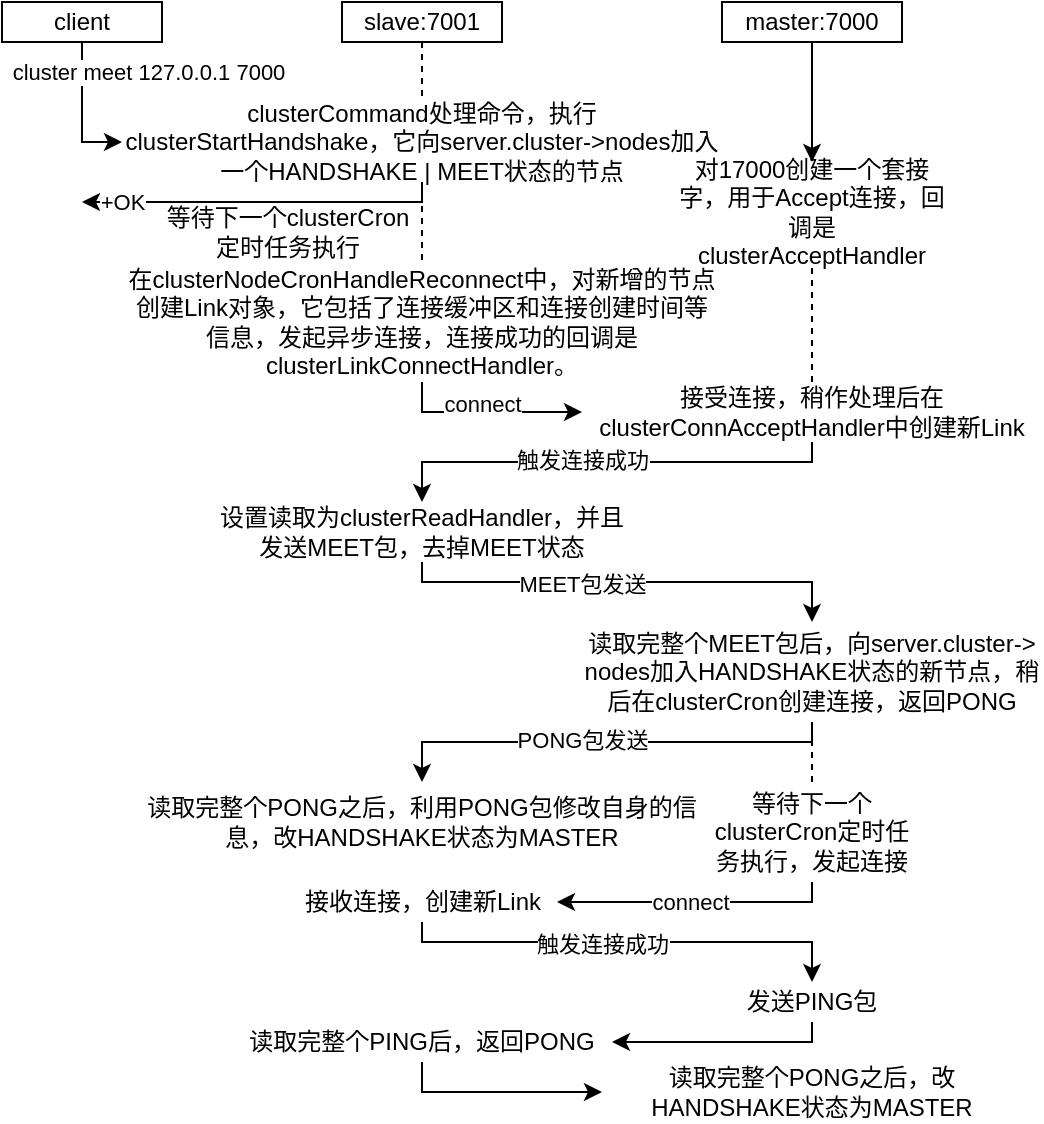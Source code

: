 <mxfile version="24.7.7">
  <diagram name="第 1 页" id="b1OBJEASuBoolYi9zKbh">
    <mxGraphModel dx="1207" dy="691" grid="1" gridSize="10" guides="1" tooltips="1" connect="1" arrows="1" fold="1" page="1" pageScale="1" pageWidth="827" pageHeight="1169" math="0" shadow="0">
      <root>
        <mxCell id="0" />
        <mxCell id="1" parent="0" />
        <mxCell id="wjXmUdHxZVY_6CkB7Vkd-6" style="edgeStyle=orthogonalEdgeStyle;rounded=0;orthogonalLoop=1;jettySize=auto;html=1;entryX=0;entryY=0.5;entryDx=0;entryDy=0;exitX=0.5;exitY=1;exitDx=0;exitDy=0;" edge="1" parent="1" source="wjXmUdHxZVY_6CkB7Vkd-2" target="wjXmUdHxZVY_6CkB7Vkd-7">
          <mxGeometry relative="1" as="geometry">
            <mxPoint x="80" y="130" as="targetPoint" />
            <Array as="points">
              <mxPoint x="110" y="110" />
            </Array>
          </mxGeometry>
        </mxCell>
        <mxCell id="wjXmUdHxZVY_6CkB7Vkd-8" value="cluster meet 127.0.0.1 7000" style="edgeLabel;html=1;align=center;verticalAlign=middle;resizable=0;points=[];" vertex="1" connectable="0" parent="wjXmUdHxZVY_6CkB7Vkd-6">
          <mxGeometry x="-0.113" y="-1" relative="1" as="geometry">
            <mxPoint x="34" y="-16" as="offset" />
          </mxGeometry>
        </mxCell>
        <mxCell id="wjXmUdHxZVY_6CkB7Vkd-2" value="client" style="rounded=0;whiteSpace=wrap;html=1;" vertex="1" parent="1">
          <mxGeometry x="70" y="40" width="80" height="20" as="geometry" />
        </mxCell>
        <mxCell id="wjXmUdHxZVY_6CkB7Vkd-3" value="slave:7001" style="rounded=0;whiteSpace=wrap;html=1;" vertex="1" parent="1">
          <mxGeometry x="240" y="40" width="80" height="20" as="geometry" />
        </mxCell>
        <mxCell id="wjXmUdHxZVY_6CkB7Vkd-18" style="edgeStyle=orthogonalEdgeStyle;rounded=0;orthogonalLoop=1;jettySize=auto;html=1;entryX=0.5;entryY=0;entryDx=0;entryDy=0;" edge="1" parent="1" source="wjXmUdHxZVY_6CkB7Vkd-4" target="wjXmUdHxZVY_6CkB7Vkd-17">
          <mxGeometry relative="1" as="geometry" />
        </mxCell>
        <mxCell id="wjXmUdHxZVY_6CkB7Vkd-4" value="master:7000" style="rounded=0;whiteSpace=wrap;html=1;" vertex="1" parent="1">
          <mxGeometry x="430" y="40" width="90" height="20" as="geometry" />
        </mxCell>
        <mxCell id="wjXmUdHxZVY_6CkB7Vkd-13" style="edgeStyle=orthogonalEdgeStyle;rounded=0;orthogonalLoop=1;jettySize=auto;html=1;" edge="1" parent="1" source="wjXmUdHxZVY_6CkB7Vkd-7">
          <mxGeometry relative="1" as="geometry">
            <mxPoint x="110" y="140" as="targetPoint" />
            <Array as="points">
              <mxPoint x="280" y="140" />
            </Array>
          </mxGeometry>
        </mxCell>
        <mxCell id="wjXmUdHxZVY_6CkB7Vkd-14" value="+OK" style="edgeLabel;html=1;align=center;verticalAlign=middle;resizable=0;points=[];" vertex="1" connectable="0" parent="wjXmUdHxZVY_6CkB7Vkd-13">
          <mxGeometry x="0.491" y="-1" relative="1" as="geometry">
            <mxPoint x="-26" y="1" as="offset" />
          </mxGeometry>
        </mxCell>
        <mxCell id="wjXmUdHxZVY_6CkB7Vkd-7" value="clusterCommand处理命令，执行clusterStartHandshake，它向server.cluster-&amp;gt;nodes加入一个HANDSHAKE | MEET状态的节点" style="text;html=1;align=center;verticalAlign=middle;whiteSpace=wrap;rounded=0;" vertex="1" parent="1">
          <mxGeometry x="130" y="90" width="300" height="40" as="geometry" />
        </mxCell>
        <mxCell id="wjXmUdHxZVY_6CkB7Vkd-10" value="" style="endArrow=none;dashed=1;html=1;rounded=0;exitX=0.5;exitY=1;exitDx=0;exitDy=0;entryX=0.5;entryY=0;entryDx=0;entryDy=0;" edge="1" parent="1" source="wjXmUdHxZVY_6CkB7Vkd-3" target="wjXmUdHxZVY_6CkB7Vkd-7">
          <mxGeometry width="50" height="50" relative="1" as="geometry">
            <mxPoint x="390" y="160" as="sourcePoint" />
            <mxPoint x="440" y="110" as="targetPoint" />
          </mxGeometry>
        </mxCell>
        <mxCell id="wjXmUdHxZVY_6CkB7Vkd-22" style="edgeStyle=orthogonalEdgeStyle;rounded=0;orthogonalLoop=1;jettySize=auto;html=1;entryX=0;entryY=0.5;entryDx=0;entryDy=0;" edge="1" parent="1" source="wjXmUdHxZVY_6CkB7Vkd-11" target="wjXmUdHxZVY_6CkB7Vkd-21">
          <mxGeometry relative="1" as="geometry">
            <Array as="points">
              <mxPoint x="280" y="245" />
            </Array>
          </mxGeometry>
        </mxCell>
        <mxCell id="wjXmUdHxZVY_6CkB7Vkd-23" value="connect" style="edgeLabel;html=1;align=center;verticalAlign=middle;resizable=0;points=[];" vertex="1" connectable="0" parent="wjXmUdHxZVY_6CkB7Vkd-22">
          <mxGeometry x="-0.054" y="4" relative="1" as="geometry">
            <mxPoint as="offset" />
          </mxGeometry>
        </mxCell>
        <mxCell id="wjXmUdHxZVY_6CkB7Vkd-11" value="在clusterNodeCronHandleReconnect中，对新增的节点创建Link对象，它包括了连接缓冲区和连接创建时间等信息，发起异步连接，连接成功的回调是clusterLinkConnectHandler。" style="text;html=1;align=center;verticalAlign=middle;whiteSpace=wrap;rounded=0;" vertex="1" parent="1">
          <mxGeometry x="130" y="170" width="300" height="60" as="geometry" />
        </mxCell>
        <mxCell id="wjXmUdHxZVY_6CkB7Vkd-12" value="" style="endArrow=none;dashed=1;html=1;rounded=0;exitX=0.5;exitY=1;exitDx=0;exitDy=0;entryX=0.5;entryY=0;entryDx=0;entryDy=0;" edge="1" parent="1" source="wjXmUdHxZVY_6CkB7Vkd-7" target="wjXmUdHxZVY_6CkB7Vkd-11">
          <mxGeometry width="50" height="50" relative="1" as="geometry">
            <mxPoint x="290" y="70" as="sourcePoint" />
            <mxPoint x="290" y="90" as="targetPoint" />
          </mxGeometry>
        </mxCell>
        <mxCell id="wjXmUdHxZVY_6CkB7Vkd-15" value="等待下一个clusterCron定时任务执行" style="text;html=1;align=center;verticalAlign=middle;whiteSpace=wrap;rounded=0;" vertex="1" parent="1">
          <mxGeometry x="150" y="140" width="126" height="30" as="geometry" />
        </mxCell>
        <mxCell id="wjXmUdHxZVY_6CkB7Vkd-17" value="对17000创建一个套接字，用于Accept连接，回调是clusterAcceptHandler" style="text;html=1;align=center;verticalAlign=middle;whiteSpace=wrap;rounded=0;" vertex="1" parent="1">
          <mxGeometry x="405" y="120" width="140" height="50" as="geometry" />
        </mxCell>
        <mxCell id="wjXmUdHxZVY_6CkB7Vkd-19" value="" style="endArrow=none;dashed=1;html=1;rounded=0;entryX=0.5;entryY=1;entryDx=0;entryDy=0;exitX=0.5;exitY=0;exitDx=0;exitDy=0;" edge="1" parent="1" source="wjXmUdHxZVY_6CkB7Vkd-21" target="wjXmUdHxZVY_6CkB7Vkd-17">
          <mxGeometry width="50" height="50" relative="1" as="geometry">
            <mxPoint x="475" y="220" as="sourcePoint" />
            <mxPoint x="440" y="110" as="targetPoint" />
          </mxGeometry>
        </mxCell>
        <mxCell id="wjXmUdHxZVY_6CkB7Vkd-25" style="edgeStyle=orthogonalEdgeStyle;rounded=0;orthogonalLoop=1;jettySize=auto;html=1;entryX=0.5;entryY=0;entryDx=0;entryDy=0;" edge="1" parent="1" source="wjXmUdHxZVY_6CkB7Vkd-21" target="wjXmUdHxZVY_6CkB7Vkd-24">
          <mxGeometry relative="1" as="geometry">
            <Array as="points">
              <mxPoint x="475" y="270" />
              <mxPoint x="280" y="270" />
            </Array>
          </mxGeometry>
        </mxCell>
        <mxCell id="wjXmUdHxZVY_6CkB7Vkd-26" value="触发连接成功" style="edgeLabel;html=1;align=center;verticalAlign=middle;resizable=0;points=[];" vertex="1" connectable="0" parent="wjXmUdHxZVY_6CkB7Vkd-25">
          <mxGeometry x="0.325" y="-1" relative="1" as="geometry">
            <mxPoint x="24" as="offset" />
          </mxGeometry>
        </mxCell>
        <mxCell id="wjXmUdHxZVY_6CkB7Vkd-21" value="接受连接，稍作处理后在clusterConnAcceptHandler中创建新Link" style="text;html=1;align=center;verticalAlign=middle;whiteSpace=wrap;rounded=0;" vertex="1" parent="1">
          <mxGeometry x="360" y="230" width="230" height="30" as="geometry" />
        </mxCell>
        <mxCell id="wjXmUdHxZVY_6CkB7Vkd-31" style="edgeStyle=orthogonalEdgeStyle;rounded=0;orthogonalLoop=1;jettySize=auto;html=1;entryX=0.5;entryY=0;entryDx=0;entryDy=0;" edge="1" parent="1" source="wjXmUdHxZVY_6CkB7Vkd-24" target="wjXmUdHxZVY_6CkB7Vkd-30">
          <mxGeometry relative="1" as="geometry">
            <Array as="points">
              <mxPoint x="280" y="330" />
              <mxPoint x="475" y="330" />
            </Array>
          </mxGeometry>
        </mxCell>
        <mxCell id="wjXmUdHxZVY_6CkB7Vkd-32" value="MEET包发送" style="edgeLabel;html=1;align=center;verticalAlign=middle;resizable=0;points=[];" vertex="1" connectable="0" parent="wjXmUdHxZVY_6CkB7Vkd-31">
          <mxGeometry x="-0.493" y="-1" relative="1" as="geometry">
            <mxPoint x="33" as="offset" />
          </mxGeometry>
        </mxCell>
        <mxCell id="wjXmUdHxZVY_6CkB7Vkd-24" value="设置读取为clusterReadHandler，并且发送MEET包，去掉MEET状态" style="text;html=1;align=center;verticalAlign=middle;whiteSpace=wrap;rounded=0;" vertex="1" parent="1">
          <mxGeometry x="175" y="290" width="210" height="30" as="geometry" />
        </mxCell>
        <mxCell id="wjXmUdHxZVY_6CkB7Vkd-34" style="edgeStyle=orthogonalEdgeStyle;rounded=0;orthogonalLoop=1;jettySize=auto;html=1;entryX=0.5;entryY=0;entryDx=0;entryDy=0;" edge="1" parent="1" source="wjXmUdHxZVY_6CkB7Vkd-30" target="wjXmUdHxZVY_6CkB7Vkd-33">
          <mxGeometry relative="1" as="geometry">
            <Array as="points">
              <mxPoint x="475" y="410" />
              <mxPoint x="280" y="410" />
            </Array>
          </mxGeometry>
        </mxCell>
        <mxCell id="wjXmUdHxZVY_6CkB7Vkd-35" value="PONG包发送" style="edgeLabel;html=1;align=center;verticalAlign=middle;resizable=0;points=[];" vertex="1" connectable="0" parent="wjXmUdHxZVY_6CkB7Vkd-34">
          <mxGeometry x="0.254" y="-1" relative="1" as="geometry">
            <mxPoint x="16" as="offset" />
          </mxGeometry>
        </mxCell>
        <mxCell id="wjXmUdHxZVY_6CkB7Vkd-30" value="读取完整个MEET包后，向server.cluster-&amp;gt; nodes加入HANDSHAKE状态的新节点，稍后在clusterCron创建连接，返回PONG" style="text;html=1;align=center;verticalAlign=middle;whiteSpace=wrap;rounded=0;" vertex="1" parent="1">
          <mxGeometry x="360" y="350" width="230" height="50" as="geometry" />
        </mxCell>
        <mxCell id="wjXmUdHxZVY_6CkB7Vkd-33" value="读取完整个PONG之后，利用PONG包修改自身的信息，改HANDSHAKE状态为MASTER" style="text;html=1;align=center;verticalAlign=middle;whiteSpace=wrap;rounded=0;" vertex="1" parent="1">
          <mxGeometry x="130" y="430" width="300" height="40" as="geometry" />
        </mxCell>
        <mxCell id="wjXmUdHxZVY_6CkB7Vkd-41" style="edgeStyle=orthogonalEdgeStyle;rounded=0;orthogonalLoop=1;jettySize=auto;html=1;" edge="1" parent="1" source="wjXmUdHxZVY_6CkB7Vkd-36" target="wjXmUdHxZVY_6CkB7Vkd-38">
          <mxGeometry relative="1" as="geometry">
            <Array as="points">
              <mxPoint x="475" y="490" />
            </Array>
          </mxGeometry>
        </mxCell>
        <mxCell id="wjXmUdHxZVY_6CkB7Vkd-42" value="connect" style="edgeLabel;html=1;align=center;verticalAlign=middle;resizable=0;points=[];" vertex="1" connectable="0" parent="wjXmUdHxZVY_6CkB7Vkd-41">
          <mxGeometry x="0.04" relative="1" as="geometry">
            <mxPoint as="offset" />
          </mxGeometry>
        </mxCell>
        <mxCell id="wjXmUdHxZVY_6CkB7Vkd-36" value="等待下一个clusterCron定时任务执行，发起连接" style="text;html=1;align=center;verticalAlign=middle;whiteSpace=wrap;rounded=0;" vertex="1" parent="1">
          <mxGeometry x="420" y="430" width="110" height="50" as="geometry" />
        </mxCell>
        <mxCell id="wjXmUdHxZVY_6CkB7Vkd-38" value="接收连接，创建新Link" style="text;html=1;align=center;verticalAlign=middle;whiteSpace=wrap;rounded=0;" vertex="1" parent="1">
          <mxGeometry x="212.5" y="480" width="135" height="20" as="geometry" />
        </mxCell>
        <mxCell id="wjXmUdHxZVY_6CkB7Vkd-40" value="" style="endArrow=none;dashed=1;html=1;rounded=0;entryX=0.5;entryY=1;entryDx=0;entryDy=0;exitX=0.5;exitY=0;exitDx=0;exitDy=0;" edge="1" parent="1" source="wjXmUdHxZVY_6CkB7Vkd-36" target="wjXmUdHxZVY_6CkB7Vkd-30">
          <mxGeometry width="50" height="50" relative="1" as="geometry">
            <mxPoint x="485" y="240" as="sourcePoint" />
            <mxPoint x="485" y="180" as="targetPoint" />
          </mxGeometry>
        </mxCell>
        <mxCell id="wjXmUdHxZVY_6CkB7Vkd-43" style="edgeStyle=orthogonalEdgeStyle;rounded=0;orthogonalLoop=1;jettySize=auto;html=1;exitX=0.5;exitY=1;exitDx=0;exitDy=0;entryX=0.5;entryY=0;entryDx=0;entryDy=0;" edge="1" parent="1" source="wjXmUdHxZVY_6CkB7Vkd-38" target="wjXmUdHxZVY_6CkB7Vkd-45">
          <mxGeometry relative="1" as="geometry">
            <mxPoint x="485" y="270" as="sourcePoint" />
            <mxPoint x="480" y="570" as="targetPoint" />
            <Array as="points">
              <mxPoint x="280" y="510" />
              <mxPoint x="475" y="510" />
            </Array>
          </mxGeometry>
        </mxCell>
        <mxCell id="wjXmUdHxZVY_6CkB7Vkd-44" value="触发连接成功" style="edgeLabel;html=1;align=center;verticalAlign=middle;resizable=0;points=[];" vertex="1" connectable="0" parent="wjXmUdHxZVY_6CkB7Vkd-43">
          <mxGeometry x="0.325" y="-1" relative="1" as="geometry">
            <mxPoint x="-49" as="offset" />
          </mxGeometry>
        </mxCell>
        <mxCell id="wjXmUdHxZVY_6CkB7Vkd-48" style="edgeStyle=orthogonalEdgeStyle;rounded=0;orthogonalLoop=1;jettySize=auto;html=1;entryX=1;entryY=0.5;entryDx=0;entryDy=0;" edge="1" parent="1" source="wjXmUdHxZVY_6CkB7Vkd-45" target="wjXmUdHxZVY_6CkB7Vkd-49">
          <mxGeometry relative="1" as="geometry">
            <mxPoint x="280" y="610" as="targetPoint" />
            <Array as="points">
              <mxPoint x="475" y="560" />
            </Array>
          </mxGeometry>
        </mxCell>
        <mxCell id="wjXmUdHxZVY_6CkB7Vkd-45" value="发送PING包" style="text;html=1;align=center;verticalAlign=middle;whiteSpace=wrap;rounded=0;" vertex="1" parent="1">
          <mxGeometry x="420" y="530" width="110" height="20" as="geometry" />
        </mxCell>
        <mxCell id="wjXmUdHxZVY_6CkB7Vkd-51" style="edgeStyle=orthogonalEdgeStyle;rounded=0;orthogonalLoop=1;jettySize=auto;html=1;entryX=0;entryY=0.5;entryDx=0;entryDy=0;" edge="1" parent="1" source="wjXmUdHxZVY_6CkB7Vkd-49" target="wjXmUdHxZVY_6CkB7Vkd-53">
          <mxGeometry relative="1" as="geometry">
            <mxPoint x="480" y="640" as="targetPoint" />
            <Array as="points">
              <mxPoint x="280" y="585" />
            </Array>
          </mxGeometry>
        </mxCell>
        <mxCell id="wjXmUdHxZVY_6CkB7Vkd-49" value="读取完整个PING后，返回PONG" style="text;html=1;align=center;verticalAlign=middle;whiteSpace=wrap;rounded=0;" vertex="1" parent="1">
          <mxGeometry x="185" y="550" width="190" height="20" as="geometry" />
        </mxCell>
        <mxCell id="wjXmUdHxZVY_6CkB7Vkd-53" value="读取完整个PONG之后，改HANDSHAKE状态为MASTER" style="text;html=1;align=center;verticalAlign=middle;whiteSpace=wrap;rounded=0;" vertex="1" parent="1">
          <mxGeometry x="370" y="570" width="210" height="30" as="geometry" />
        </mxCell>
      </root>
    </mxGraphModel>
  </diagram>
</mxfile>
